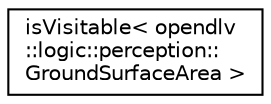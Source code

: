 digraph "Graphical Class Hierarchy"
{
 // LATEX_PDF_SIZE
  edge [fontname="Helvetica",fontsize="10",labelfontname="Helvetica",labelfontsize="10"];
  node [fontname="Helvetica",fontsize="10",shape=record];
  rankdir="LR";
  Node0 [label="isVisitable\< opendlv\l::logic::perception::\lGroundSurfaceArea \>",height=0.2,width=0.4,color="black", fillcolor="white", style="filled",URL="$structisVisitable_3_01opendlv_1_1logic_1_1perception_1_1GroundSurfaceArea_01_4.html",tooltip=" "];
}
